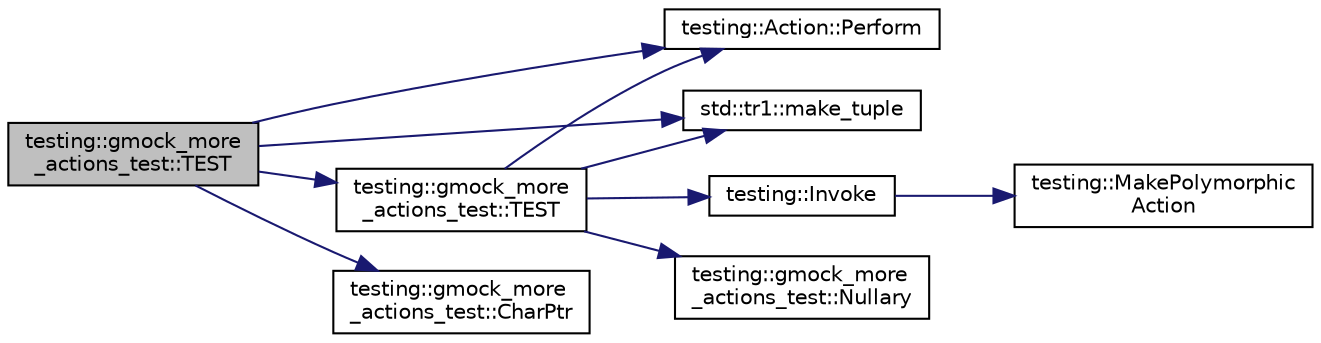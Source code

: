 digraph "testing::gmock_more_actions_test::TEST"
{
  edge [fontname="Helvetica",fontsize="10",labelfontname="Helvetica",labelfontsize="10"];
  node [fontname="Helvetica",fontsize="10",shape=record];
  rankdir="LR";
  Node321 [label="testing::gmock_more\l_actions_test::TEST",height=0.2,width=0.4,color="black", fillcolor="grey75", style="filled", fontcolor="black"];
  Node321 -> Node322 [color="midnightblue",fontsize="10",style="solid",fontname="Helvetica"];
  Node322 [label="testing::Action::Perform",height=0.2,width=0.4,color="black", fillcolor="white", style="filled",URL="$d0/dd1/classtesting_1_1_action.html#ad00a03062885685da84b308e6e8ff4cb"];
  Node321 -> Node323 [color="midnightblue",fontsize="10",style="solid",fontname="Helvetica"];
  Node323 [label="std::tr1::make_tuple",height=0.2,width=0.4,color="black", fillcolor="white", style="filled",URL="$d2/db7/namespacestd_1_1tr1.html#af7e12a0f5b5791b5b7c49a5a17b85359"];
  Node321 -> Node324 [color="midnightblue",fontsize="10",style="solid",fontname="Helvetica"];
  Node324 [label="testing::gmock_more\l_actions_test::CharPtr",height=0.2,width=0.4,color="black", fillcolor="white", style="filled",URL="$d1/d7a/namespacetesting_1_1gmock__more__actions__test.html#aa19ac39aaa785adeb8d7837d58b824f3"];
  Node321 -> Node325 [color="midnightblue",fontsize="10",style="solid",fontname="Helvetica"];
  Node325 [label="testing::gmock_more\l_actions_test::TEST",height=0.2,width=0.4,color="black", fillcolor="white", style="filled",URL="$d1/d7a/namespacetesting_1_1gmock__more__actions__test.html#a9c5fbd26c6cc6ed31aed5bafb2fa8e5c"];
  Node325 -> Node326 [color="midnightblue",fontsize="10",style="solid",fontname="Helvetica"];
  Node326 [label="testing::Invoke",height=0.2,width=0.4,color="black", fillcolor="white", style="filled",URL="$d0/d75/namespacetesting.html#a12aebaf8363d49a383047529f798b694"];
  Node326 -> Node327 [color="midnightblue",fontsize="10",style="solid",fontname="Helvetica"];
  Node327 [label="testing::MakePolymorphic\lAction",height=0.2,width=0.4,color="black", fillcolor="white", style="filled",URL="$d0/d75/namespacetesting.html#a36bd06c5ea972c6df0bd9f40a7a94c65"];
  Node325 -> Node328 [color="midnightblue",fontsize="10",style="solid",fontname="Helvetica"];
  Node328 [label="testing::gmock_more\l_actions_test::Nullary",height=0.2,width=0.4,color="black", fillcolor="white", style="filled",URL="$d1/d7a/namespacetesting_1_1gmock__more__actions__test.html#acdd2dd80f777fdb770b513b63064ac19"];
  Node325 -> Node322 [color="midnightblue",fontsize="10",style="solid",fontname="Helvetica"];
  Node325 -> Node323 [color="midnightblue",fontsize="10",style="solid",fontname="Helvetica"];
}
